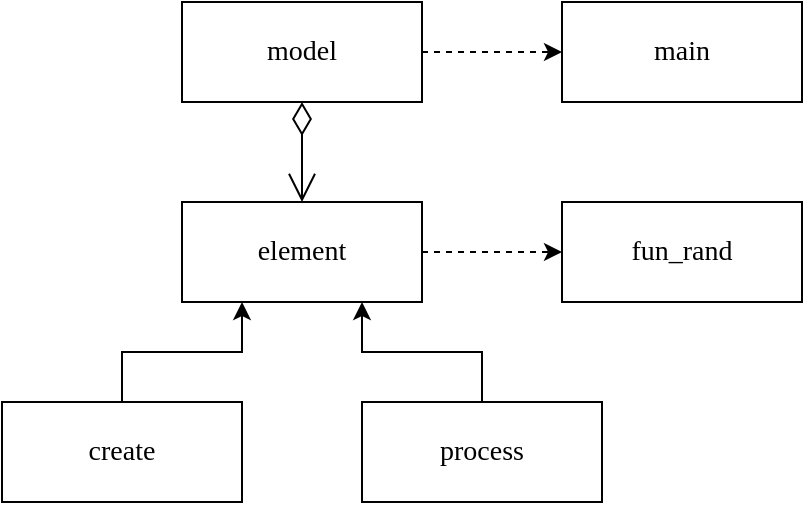 <mxfile version="20.3.0" type="device"><diagram id="5zkCWb7ORierBZIJQDgo" name="Страница 1"><mxGraphModel dx="920" dy="585" grid="1" gridSize="10" guides="1" tooltips="1" connect="1" arrows="1" fold="1" page="1" pageScale="1" pageWidth="827" pageHeight="1169" math="0" shadow="0"><root><mxCell id="0"/><mxCell id="1" parent="0"/><mxCell id="57oM6sFQdEdBMpqkW01B-13" style="edgeStyle=orthogonalEdgeStyle;rounded=0;orthogonalLoop=1;jettySize=auto;html=1;entryX=0.25;entryY=1;entryDx=0;entryDy=0;" edge="1" parent="1" source="57oM6sFQdEdBMpqkW01B-2" target="57oM6sFQdEdBMpqkW01B-6"><mxGeometry relative="1" as="geometry"/></mxCell><mxCell id="57oM6sFQdEdBMpqkW01B-2" value="&lt;font style=&quot;font-size: 14px;&quot; face=&quot;Times New Roman&quot;&gt;create&lt;/font&gt;" style="rounded=0;whiteSpace=wrap;html=1;" vertex="1" parent="1"><mxGeometry x="180" y="360" width="120" height="50" as="geometry"/></mxCell><mxCell id="57oM6sFQdEdBMpqkW01B-14" style="edgeStyle=orthogonalEdgeStyle;rounded=0;orthogonalLoop=1;jettySize=auto;html=1;entryX=0.75;entryY=1;entryDx=0;entryDy=0;" edge="1" parent="1" source="57oM6sFQdEdBMpqkW01B-3" target="57oM6sFQdEdBMpqkW01B-6"><mxGeometry relative="1" as="geometry"/></mxCell><mxCell id="57oM6sFQdEdBMpqkW01B-3" value="&lt;font style=&quot;font-size: 14px;&quot; face=&quot;Times New Roman&quot;&gt;process&lt;/font&gt;" style="rounded=0;whiteSpace=wrap;html=1;" vertex="1" parent="1"><mxGeometry x="360" y="360" width="120" height="50" as="geometry"/></mxCell><mxCell id="57oM6sFQdEdBMpqkW01B-4" value="&lt;font face=&quot;Times New Roman&quot; style=&quot;font-size: 14px;&quot;&gt;main&lt;/font&gt;" style="rounded=0;whiteSpace=wrap;html=1;" vertex="1" parent="1"><mxGeometry x="460" y="160" width="120" height="50" as="geometry"/></mxCell><mxCell id="57oM6sFQdEdBMpqkW01B-5" value="&lt;font style=&quot;font-size: 14px;&quot; face=&quot;Times New Roman&quot;&gt;fun_rand&lt;/font&gt;" style="rounded=0;whiteSpace=wrap;html=1;" vertex="1" parent="1"><mxGeometry x="460" y="260" width="120" height="50" as="geometry"/></mxCell><mxCell id="57oM6sFQdEdBMpqkW01B-16" style="edgeStyle=orthogonalEdgeStyle;rounded=0;orthogonalLoop=1;jettySize=auto;html=1;dashed=1;" edge="1" parent="1" source="57oM6sFQdEdBMpqkW01B-7" target="57oM6sFQdEdBMpqkW01B-4"><mxGeometry relative="1" as="geometry"/></mxCell><mxCell id="57oM6sFQdEdBMpqkW01B-7" value="&lt;font style=&quot;font-size: 14px;&quot; face=&quot;Times New Roman&quot;&gt;model&lt;/font&gt;" style="rounded=0;whiteSpace=wrap;html=1;" vertex="1" parent="1"><mxGeometry x="270" y="160" width="120" height="50" as="geometry"/></mxCell><mxCell id="57oM6sFQdEdBMpqkW01B-9" value="" style="endArrow=open;html=1;endSize=12;startArrow=diamondThin;startSize=14;startFill=0;edgeStyle=orthogonalEdgeStyle;rounded=0;exitX=0.5;exitY=1;exitDx=0;exitDy=0;entryX=0.5;entryY=0;entryDx=0;entryDy=0;" edge="1" parent="1" source="57oM6sFQdEdBMpqkW01B-7" target="57oM6sFQdEdBMpqkW01B-6"><mxGeometry x="1" y="130" relative="1" as="geometry"><mxPoint x="330" y="310" as="sourcePoint"/><mxPoint x="490" y="310" as="targetPoint"/><mxPoint x="-20" y="70" as="offset"/></mxGeometry></mxCell><mxCell id="57oM6sFQdEdBMpqkW01B-11" value="1" style="edgeLabel;resizable=0;html=1;align=right;verticalAlign=top;" connectable="0" vertex="1" parent="57oM6sFQdEdBMpqkW01B-9"><mxGeometry x="1" relative="1" as="geometry"/></mxCell><mxCell id="57oM6sFQdEdBMpqkW01B-15" style="edgeStyle=orthogonalEdgeStyle;rounded=0;orthogonalLoop=1;jettySize=auto;html=1;entryX=0;entryY=0.5;entryDx=0;entryDy=0;dashed=1;" edge="1" parent="1" source="57oM6sFQdEdBMpqkW01B-6" target="57oM6sFQdEdBMpqkW01B-5"><mxGeometry relative="1" as="geometry"/></mxCell><mxCell id="57oM6sFQdEdBMpqkW01B-6" value="&lt;font style=&quot;font-size: 14px;&quot; face=&quot;Times New Roman&quot;&gt;element&lt;/font&gt;" style="rounded=0;whiteSpace=wrap;html=1;" vertex="1" parent="1"><mxGeometry x="270" y="260" width="120" height="50" as="geometry"/></mxCell></root></mxGraphModel></diagram></mxfile>